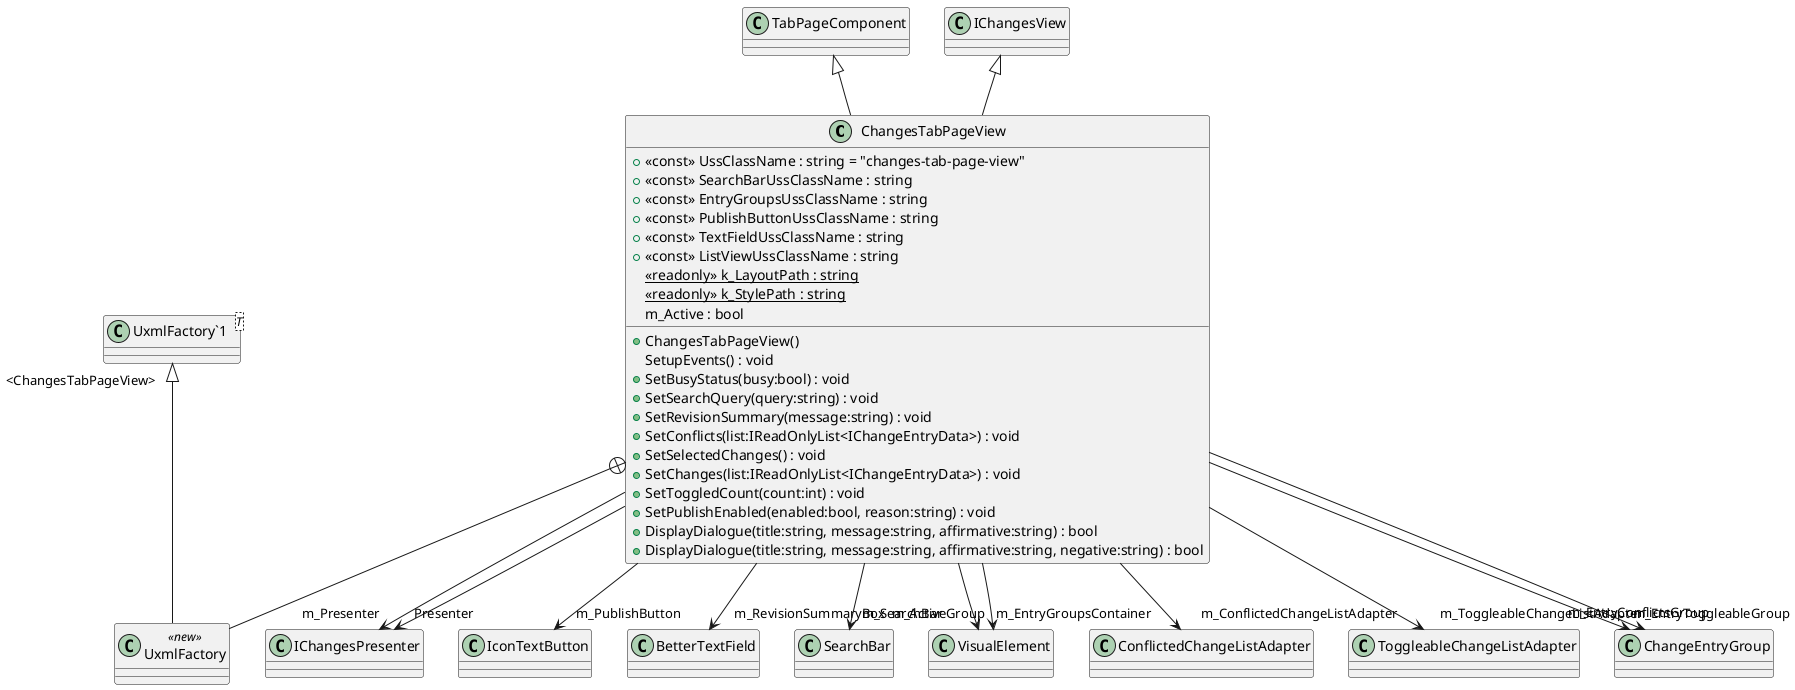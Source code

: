 @startuml
class ChangesTabPageView {
    + <<const>> UssClassName : string = "changes-tab-page-view"
    + <<const>> SearchBarUssClassName : string
    + <<const>> EntryGroupsUssClassName : string
    + <<const>> PublishButtonUssClassName : string
    + <<const>> TextFieldUssClassName : string
    + <<const>> ListViewUssClassName : string
    {static} <<readonly>> k_LayoutPath : string
    {static} <<readonly>> k_StylePath : string
    m_Active : bool
    + ChangesTabPageView()
    SetupEvents() : void
    + SetBusyStatus(busy:bool) : void
    + SetSearchQuery(query:string) : void
    + SetRevisionSummary(message:string) : void
    + SetConflicts(list:IReadOnlyList<IChangeEntryData>) : void
    + SetSelectedChanges() : void
    + SetChanges(list:IReadOnlyList<IChangeEntryData>) : void
    + SetToggledCount(count:int) : void
    + SetPublishEnabled(enabled:bool, reason:string) : void
    + DisplayDialogue(title:string, message:string, affirmative:string) : bool
    + DisplayDialogue(title:string, message:string, affirmative:string, negative:string) : bool
}
class UxmlFactory <<new>> {
}
class "UxmlFactory`1"<T> {
}
TabPageComponent <|-- ChangesTabPageView
IChangesView <|-- ChangesTabPageView
ChangesTabPageView --> "m_Presenter" IChangesPresenter
ChangesTabPageView --> "m_PublishButton" IconTextButton
ChangesTabPageView --> "m_RevisionSummaryBox" BetterTextField
ChangesTabPageView --> "m_SearchBar" SearchBar
ChangesTabPageView --> "m_EntryGroupsContainer" VisualElement
ChangesTabPageView --> "m_ConflictedChangeListAdapter" ConflictedChangeListAdapter
ChangesTabPageView --> "m_ToggleableChangeListAdapter" ToggleableChangeListAdapter
ChangesTabPageView --> "m_EntryToggleableGroup" ChangeEntryGroup
ChangesTabPageView --> "m_EntryConflictsGroup" ChangeEntryGroup
ChangesTabPageView --> "m_ActiveGroup" VisualElement
ChangesTabPageView --> "Presenter" IChangesPresenter
ChangesTabPageView +-- UxmlFactory
"UxmlFactory`1" "<ChangesTabPageView>" <|-- UxmlFactory
@enduml
